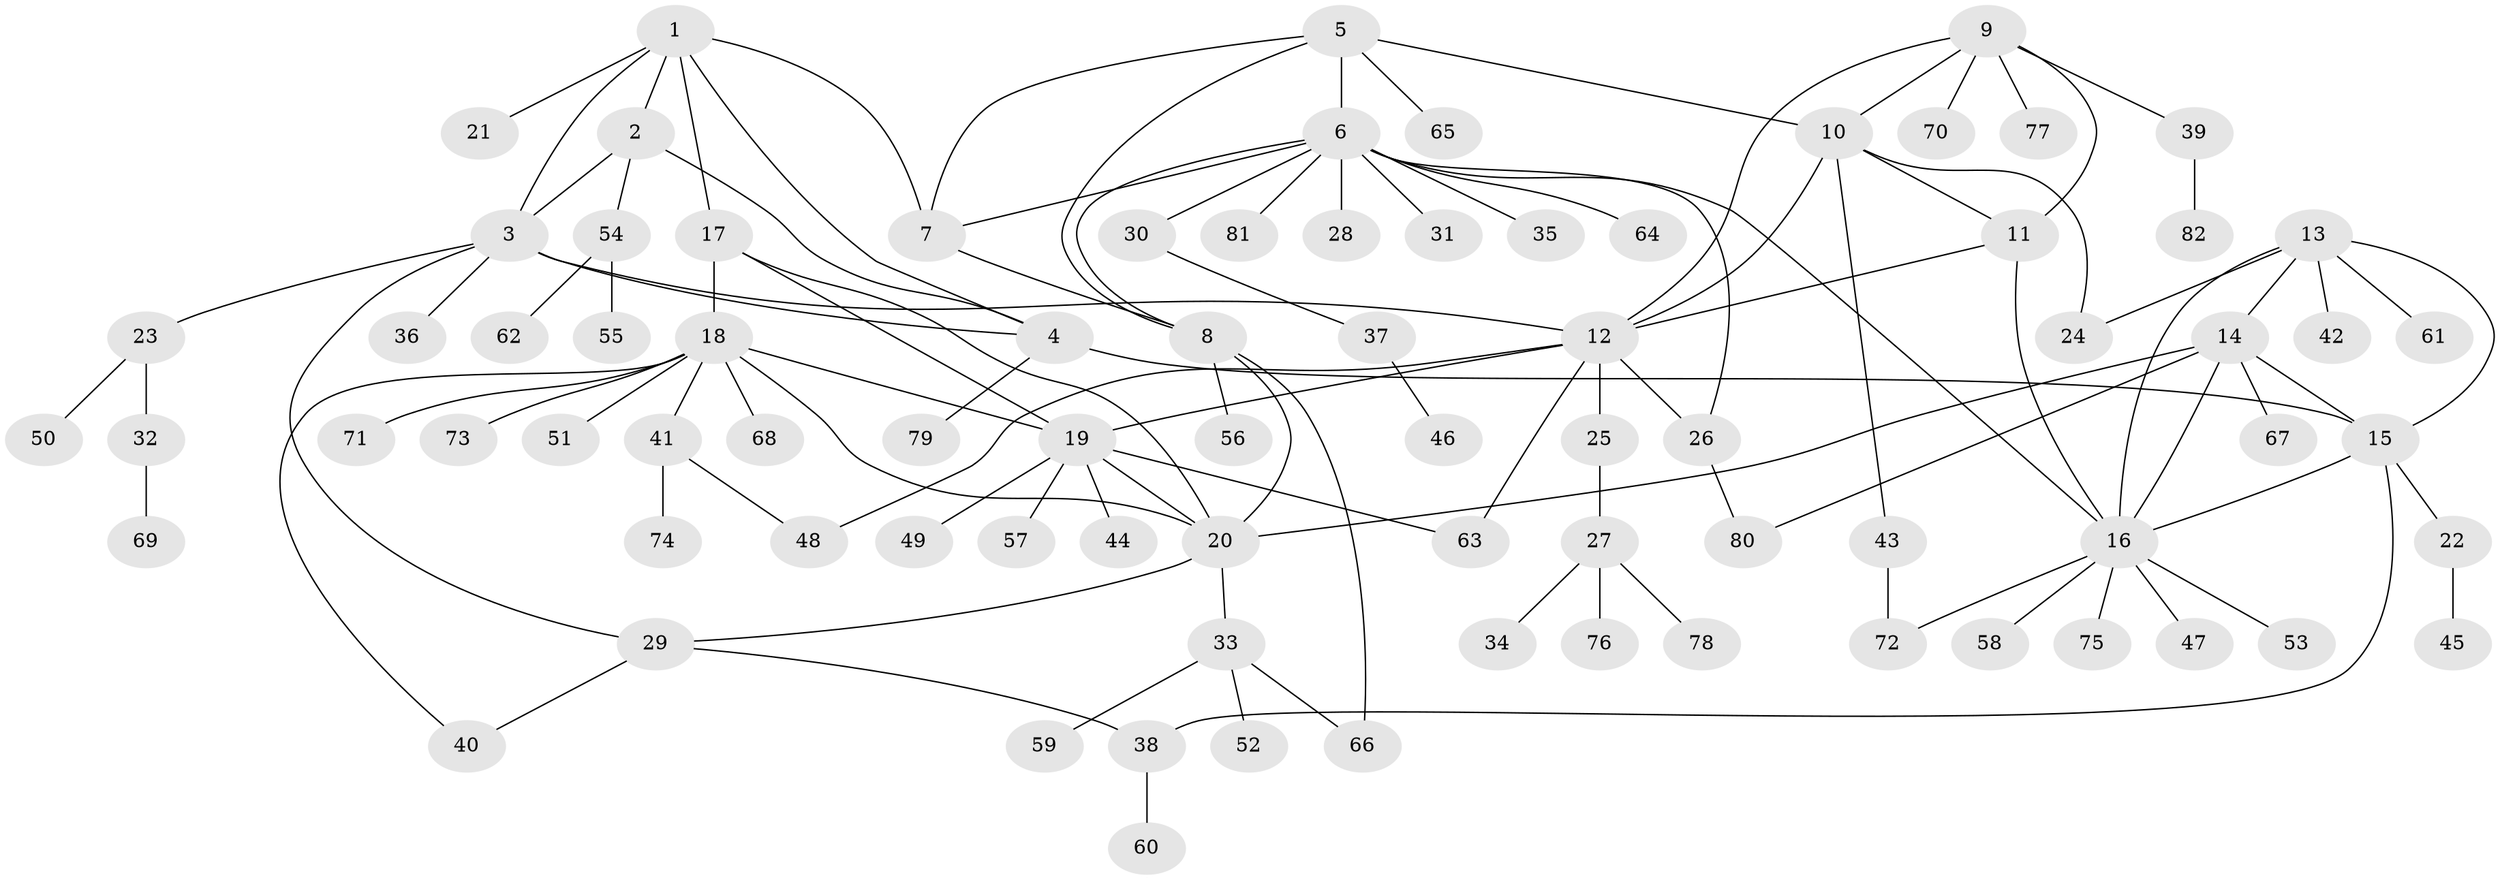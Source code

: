 // coarse degree distribution, {5: 0.03508771929824561, 4: 0.07017543859649122, 6: 0.07017543859649122, 3: 0.08771929824561403, 13: 0.017543859649122806, 9: 0.017543859649122806, 10: 0.03508771929824561, 7: 0.017543859649122806, 1: 0.49122807017543857, 2: 0.15789473684210525}
// Generated by graph-tools (version 1.1) at 2025/19/03/04/25 18:19:35]
// undirected, 82 vertices, 112 edges
graph export_dot {
graph [start="1"]
  node [color=gray90,style=filled];
  1;
  2;
  3;
  4;
  5;
  6;
  7;
  8;
  9;
  10;
  11;
  12;
  13;
  14;
  15;
  16;
  17;
  18;
  19;
  20;
  21;
  22;
  23;
  24;
  25;
  26;
  27;
  28;
  29;
  30;
  31;
  32;
  33;
  34;
  35;
  36;
  37;
  38;
  39;
  40;
  41;
  42;
  43;
  44;
  45;
  46;
  47;
  48;
  49;
  50;
  51;
  52;
  53;
  54;
  55;
  56;
  57;
  58;
  59;
  60;
  61;
  62;
  63;
  64;
  65;
  66;
  67;
  68;
  69;
  70;
  71;
  72;
  73;
  74;
  75;
  76;
  77;
  78;
  79;
  80;
  81;
  82;
  1 -- 2;
  1 -- 3;
  1 -- 4;
  1 -- 7;
  1 -- 17;
  1 -- 21;
  2 -- 3;
  2 -- 4;
  2 -- 54;
  3 -- 4;
  3 -- 12;
  3 -- 23;
  3 -- 29;
  3 -- 36;
  4 -- 15;
  4 -- 79;
  5 -- 6;
  5 -- 7;
  5 -- 8;
  5 -- 10;
  5 -- 65;
  6 -- 7;
  6 -- 8;
  6 -- 16;
  6 -- 26;
  6 -- 28;
  6 -- 30;
  6 -- 31;
  6 -- 35;
  6 -- 64;
  6 -- 81;
  7 -- 8;
  8 -- 20;
  8 -- 56;
  8 -- 66;
  9 -- 10;
  9 -- 11;
  9 -- 12;
  9 -- 39;
  9 -- 70;
  9 -- 77;
  10 -- 11;
  10 -- 12;
  10 -- 24;
  10 -- 43;
  11 -- 12;
  11 -- 16;
  12 -- 19;
  12 -- 25;
  12 -- 26;
  12 -- 48;
  12 -- 63;
  13 -- 14;
  13 -- 15;
  13 -- 16;
  13 -- 24;
  13 -- 42;
  13 -- 61;
  14 -- 15;
  14 -- 16;
  14 -- 20;
  14 -- 67;
  14 -- 80;
  15 -- 16;
  15 -- 22;
  15 -- 38;
  16 -- 47;
  16 -- 53;
  16 -- 58;
  16 -- 72;
  16 -- 75;
  17 -- 18;
  17 -- 19;
  17 -- 20;
  18 -- 19;
  18 -- 20;
  18 -- 40;
  18 -- 41;
  18 -- 51;
  18 -- 68;
  18 -- 71;
  18 -- 73;
  19 -- 20;
  19 -- 44;
  19 -- 49;
  19 -- 57;
  19 -- 63;
  20 -- 29;
  20 -- 33;
  22 -- 45;
  23 -- 32;
  23 -- 50;
  25 -- 27;
  26 -- 80;
  27 -- 34;
  27 -- 76;
  27 -- 78;
  29 -- 38;
  29 -- 40;
  30 -- 37;
  32 -- 69;
  33 -- 52;
  33 -- 59;
  33 -- 66;
  37 -- 46;
  38 -- 60;
  39 -- 82;
  41 -- 48;
  41 -- 74;
  43 -- 72;
  54 -- 55;
  54 -- 62;
}
